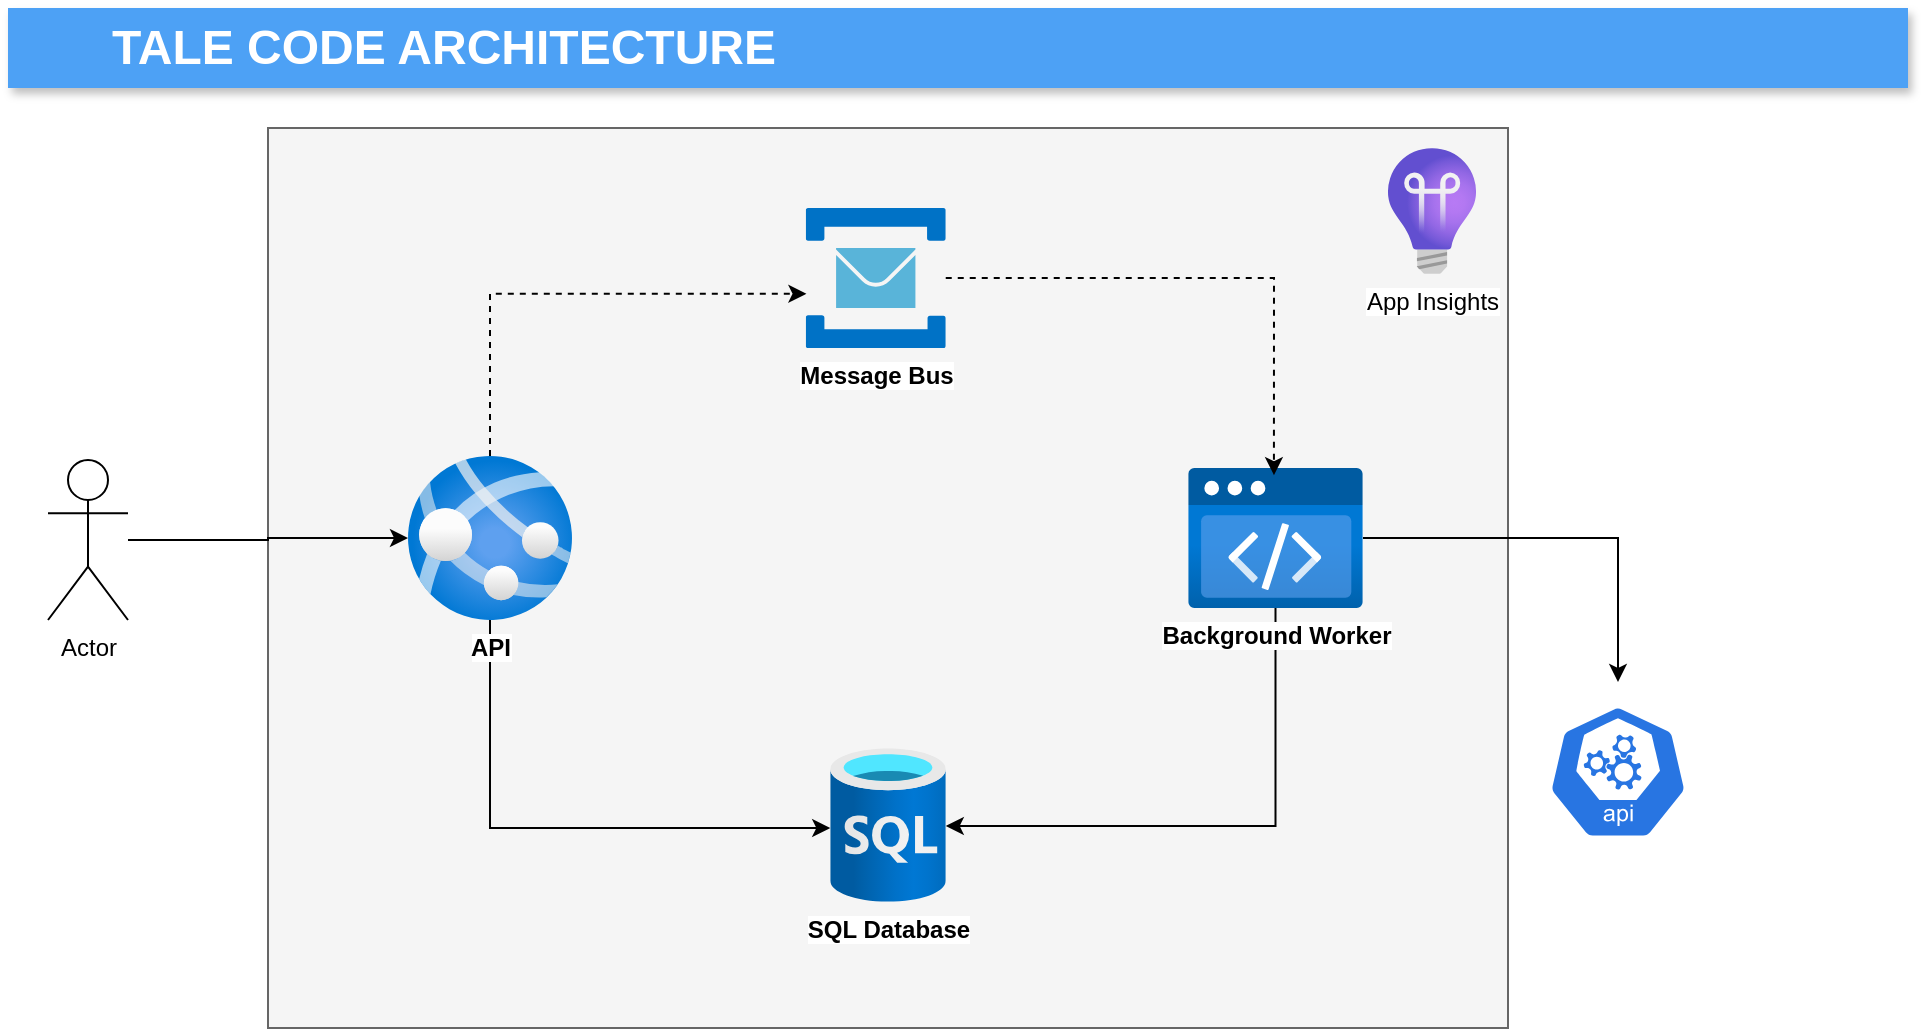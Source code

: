 <mxfile version="24.8.3">
  <diagram name="Page-1" id="EDcsQFxJlUtBEEO3dMia">
    <mxGraphModel dx="1167" dy="624" grid="1" gridSize="10" guides="1" tooltips="1" connect="1" arrows="1" fold="1" page="1" pageScale="1" pageWidth="850" pageHeight="1100" math="0" shadow="0">
      <root>
        <mxCell id="0" />
        <mxCell id="1" parent="0" />
        <mxCell id="KQs3RdC2dtyovdrY3kZr-1" value="" style="rounded=0;whiteSpace=wrap;html=1;fillColor=#f5f5f5;strokeColor=#666666;fontColor=#333333;fontStyle=1" vertex="1" parent="1">
          <mxGeometry x="210" y="120" width="620" height="450" as="geometry" />
        </mxCell>
        <mxCell id="KQs3RdC2dtyovdrY3kZr-2" value="&lt;span style=&quot;font-size: 24px ; font-weight: 700 ; text-align: center&quot;&gt;TALE CODE ARCHITECTURE&lt;/span&gt;" style="fillColor=#4DA1F5;strokeColor=none;shadow=1;gradientColor=none;fontSize=14;align=left;spacingLeft=50;fontColor=#ffffff;html=1;" vertex="1" parent="1">
          <mxGeometry x="80" y="60" width="950" height="40" as="geometry" />
        </mxCell>
        <mxCell id="KQs3RdC2dtyovdrY3kZr-5" style="edgeStyle=orthogonalEdgeStyle;rounded=0;orthogonalLoop=1;jettySize=auto;html=1;entryX=0.5;entryY=0;entryDx=0;entryDy=0;entryPerimeter=0;strokeColor=#000000;endArrow=classic;endFill=1;" edge="1" parent="1" source="KQs3RdC2dtyovdrY3kZr-6" target="KQs3RdC2dtyovdrY3kZr-15">
          <mxGeometry relative="1" as="geometry" />
        </mxCell>
        <mxCell id="KQs3RdC2dtyovdrY3kZr-31" style="edgeStyle=orthogonalEdgeStyle;rounded=0;orthogonalLoop=1;jettySize=auto;html=1;" edge="1" parent="1" source="KQs3RdC2dtyovdrY3kZr-6" target="KQs3RdC2dtyovdrY3kZr-7">
          <mxGeometry relative="1" as="geometry">
            <Array as="points">
              <mxPoint x="714" y="469" />
            </Array>
          </mxGeometry>
        </mxCell>
        <mxCell id="KQs3RdC2dtyovdrY3kZr-6" value="Background Worker" style="aspect=fixed;html=1;points=[];align=center;image;fontSize=12;image=img/lib/azure2/preview/Static_Apps.svg;fontStyle=1" vertex="1" parent="1">
          <mxGeometry x="670" y="290" width="87.5" height="70" as="geometry" />
        </mxCell>
        <mxCell id="KQs3RdC2dtyovdrY3kZr-7" value="SQL Database" style="aspect=fixed;html=1;points=[];align=center;image;fontSize=12;image=img/lib/azure2/databases/SQL_Database.svg;fontStyle=1" vertex="1" parent="1">
          <mxGeometry x="491.13" y="430" width="57.75" height="77" as="geometry" />
        </mxCell>
        <mxCell id="KQs3RdC2dtyovdrY3kZr-8" value="App Insights" style="aspect=fixed;html=1;points=[];align=center;image;fontSize=12;image=img/lib/azure2/devops/Application_Insights.svg;" vertex="1" parent="1">
          <mxGeometry x="770" y="130" width="44" height="63" as="geometry" />
        </mxCell>
        <mxCell id="KQs3RdC2dtyovdrY3kZr-34" style="edgeStyle=orthogonalEdgeStyle;rounded=0;orthogonalLoop=1;jettySize=auto;html=1;" edge="1" parent="1" source="KQs3RdC2dtyovdrY3kZr-14" target="KQs3RdC2dtyovdrY3kZr-7">
          <mxGeometry relative="1" as="geometry">
            <Array as="points">
              <mxPoint x="321" y="470" />
            </Array>
          </mxGeometry>
        </mxCell>
        <mxCell id="KQs3RdC2dtyovdrY3kZr-14" value="API" style="aspect=fixed;html=1;points=[];align=center;image;fontSize=12;image=img/lib/azure2/app_services/App_Services.svg;fontStyle=1" vertex="1" parent="1">
          <mxGeometry x="280" y="284" width="82" height="82" as="geometry" />
        </mxCell>
        <mxCell id="KQs3RdC2dtyovdrY3kZr-15" value="" style="html=1;dashed=0;whitespace=wrap;fillColor=#2875E2;strokeColor=#ffffff;points=[[0.005,0.63,0],[0.1,0.2,0],[0.9,0.2,0],[0.5,0,0],[0.995,0.63,0],[0.72,0.99,0],[0.5,1,0],[0.28,0.99,0]];shape=mxgraph.kubernetes.icon;prIcon=api" vertex="1" parent="1">
          <mxGeometry x="850" y="397" width="70" height="90" as="geometry" />
        </mxCell>
        <mxCell id="KQs3RdC2dtyovdrY3kZr-22" value="Message Bus" style="aspect=fixed;html=1;points=[];align=center;image;fontSize=12;image=img/lib/mscae/Service_Bus.svg;fontStyle=1" vertex="1" parent="1">
          <mxGeometry x="478.87" y="160" width="70" height="70" as="geometry" />
        </mxCell>
        <mxCell id="KQs3RdC2dtyovdrY3kZr-24" style="edgeStyle=orthogonalEdgeStyle;rounded=0;orthogonalLoop=1;jettySize=auto;html=1;" edge="1" parent="1" source="KQs3RdC2dtyovdrY3kZr-23" target="KQs3RdC2dtyovdrY3kZr-14">
          <mxGeometry relative="1" as="geometry" />
        </mxCell>
        <mxCell id="KQs3RdC2dtyovdrY3kZr-23" value="Actor" style="shape=umlActor;verticalLabelPosition=bottom;verticalAlign=top;html=1;outlineConnect=0;" vertex="1" parent="1">
          <mxGeometry x="100" y="286" width="40" height="80" as="geometry" />
        </mxCell>
        <mxCell id="KQs3RdC2dtyovdrY3kZr-36" style="edgeStyle=orthogonalEdgeStyle;rounded=0;orthogonalLoop=1;jettySize=auto;html=1;entryX=0.005;entryY=0.613;entryDx=0;entryDy=0;entryPerimeter=0;dashed=1;" edge="1" parent="1" source="KQs3RdC2dtyovdrY3kZr-14" target="KQs3RdC2dtyovdrY3kZr-22">
          <mxGeometry relative="1" as="geometry">
            <Array as="points">
              <mxPoint x="321" y="203" />
            </Array>
          </mxGeometry>
        </mxCell>
        <mxCell id="KQs3RdC2dtyovdrY3kZr-37" style="edgeStyle=orthogonalEdgeStyle;rounded=0;orthogonalLoop=1;jettySize=auto;html=1;entryX=0.491;entryY=0.051;entryDx=0;entryDy=0;entryPerimeter=0;dashed=1;" edge="1" parent="1" source="KQs3RdC2dtyovdrY3kZr-22" target="KQs3RdC2dtyovdrY3kZr-6">
          <mxGeometry relative="1" as="geometry" />
        </mxCell>
      </root>
    </mxGraphModel>
  </diagram>
</mxfile>
